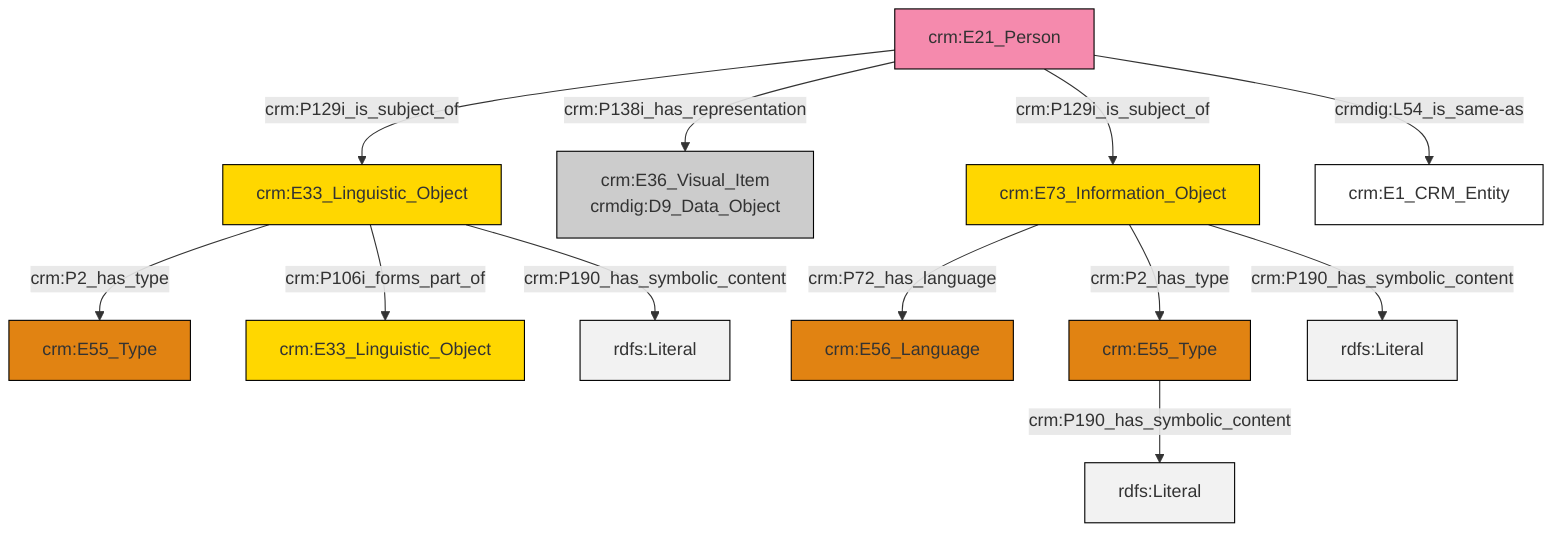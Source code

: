 graph TD
classDef Literal fill:#f2f2f2,stroke:#000000;
classDef CRM_Entity fill:#FFFFFF,stroke:#000000;
classDef Temporal_Entity fill:#00C9E6, stroke:#000000;
classDef Type fill:#E18312, stroke:#000000;
classDef Time-Span fill:#2C9C91, stroke:#000000;
classDef Appellation fill:#FFEB7F, stroke:#000000;
classDef Place fill:#008836, stroke:#000000;
classDef Persistent_Item fill:#B266B2, stroke:#000000;
classDef Conceptual_Object fill:#FFD700, stroke:#000000;
classDef Physical_Thing fill:#D2B48C, stroke:#000000;
classDef Actor fill:#f58aad, stroke:#000000;
classDef PC_Classes fill:#4ce600, stroke:#000000;
classDef Multi fill:#cccccc,stroke:#000000;

0["crm:E33_Linguistic_Object"]:::Conceptual_Object -->|crm:P2_has_type| 1["crm:E55_Type"]:::Type
0["crm:E33_Linguistic_Object"]:::Conceptual_Object -->|crm:P190_has_symbolic_content| 4[rdfs:Literal]:::Literal
7["crm:E55_Type"]:::Type -->|crm:P190_has_symbolic_content| 8[rdfs:Literal]:::Literal
9["crm:E21_Person"]:::Actor -->|crm:P138i_has_representation| 10["crm:E36_Visual_Item<br>crmdig:D9_Data_Object"]:::Multi
11["crm:E73_Information_Object"]:::Conceptual_Object -->|crm:P190_has_symbolic_content| 12[rdfs:Literal]:::Literal
9["crm:E21_Person"]:::Actor -->|crmdig:L54_is_same-as| 14["crm:E1_CRM_Entity"]:::CRM_Entity
11["crm:E73_Information_Object"]:::Conceptual_Object -->|crm:P2_has_type| 7["crm:E55_Type"]:::Type
9["crm:E21_Person"]:::Actor -->|crm:P129i_is_subject_of| 0["crm:E33_Linguistic_Object"]:::Conceptual_Object
0["crm:E33_Linguistic_Object"]:::Conceptual_Object -->|crm:P106i_forms_part_of| 2["crm:E33_Linguistic_Object"]:::Conceptual_Object
11["crm:E73_Information_Object"]:::Conceptual_Object -->|crm:P72_has_language| 5["crm:E56_Language"]:::Type
9["crm:E21_Person"]:::Actor -->|crm:P129i_is_subject_of| 11["crm:E73_Information_Object"]:::Conceptual_Object